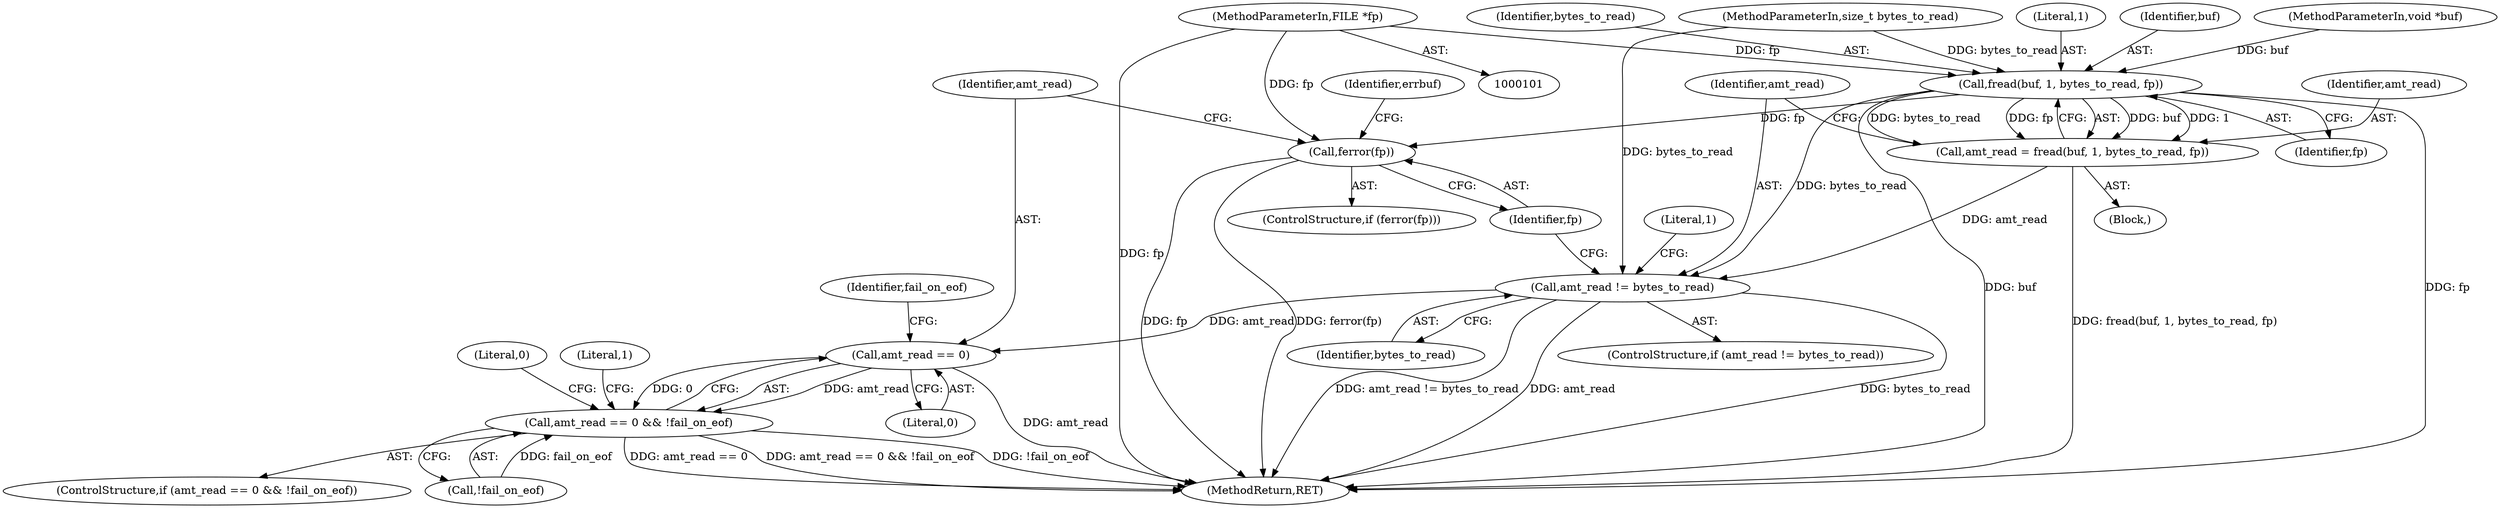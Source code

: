 digraph "0_libpcap_87d6bef033062f969e70fa40c43dfd945d5a20ab_0@pointer" {
"1000102" [label="(MethodParameterIn,FILE *fp)"];
"1000111" [label="(Call,fread(buf, 1, bytes_to_read, fp))"];
"1000109" [label="(Call,amt_read = fread(buf, 1, bytes_to_read, fp))"];
"1000117" [label="(Call,amt_read != bytes_to_read)"];
"1000134" [label="(Call,amt_read == 0)"];
"1000133" [label="(Call,amt_read == 0 && !fail_on_eof)"];
"1000122" [label="(Call,ferror(fp))"];
"1000116" [label="(ControlStructure,if (amt_read != bytes_to_read))"];
"1000109" [label="(Call,amt_read = fread(buf, 1, bytes_to_read, fp))"];
"1000111" [label="(Call,fread(buf, 1, bytes_to_read, fp))"];
"1000117" [label="(Call,amt_read != bytes_to_read)"];
"1000102" [label="(MethodParameterIn,FILE *fp)"];
"1000138" [label="(Identifier,fail_on_eof)"];
"1000145" [label="(Literal,1)"];
"1000114" [label="(Identifier,bytes_to_read)"];
"1000136" [label="(Literal,0)"];
"1000115" [label="(Identifier,fp)"];
"1000110" [label="(Identifier,amt_read)"];
"1000119" [label="(Identifier,bytes_to_read)"];
"1000133" [label="(Call,amt_read == 0 && !fail_on_eof)"];
"1000113" [label="(Literal,1)"];
"1000118" [label="(Identifier,amt_read)"];
"1000135" [label="(Identifier,amt_read)"];
"1000123" [label="(Identifier,fp)"];
"1000137" [label="(Call,!fail_on_eof)"];
"1000112" [label="(Identifier,buf)"];
"1000107" [label="(Block,)"];
"1000134" [label="(Call,amt_read == 0)"];
"1000121" [label="(ControlStructure,if (ferror(fp)))"];
"1000122" [label="(Call,ferror(fp))"];
"1000103" [label="(MethodParameterIn,void *buf)"];
"1000143" [label="(Literal,1)"];
"1000146" [label="(MethodReturn,RET)"];
"1000104" [label="(MethodParameterIn,size_t bytes_to_read)"];
"1000132" [label="(ControlStructure,if (amt_read == 0 && !fail_on_eof))"];
"1000126" [label="(Identifier,errbuf)"];
"1000140" [label="(Literal,0)"];
"1000102" -> "1000101"  [label="AST: "];
"1000102" -> "1000146"  [label="DDG: fp"];
"1000102" -> "1000111"  [label="DDG: fp"];
"1000102" -> "1000122"  [label="DDG: fp"];
"1000111" -> "1000109"  [label="AST: "];
"1000111" -> "1000115"  [label="CFG: "];
"1000112" -> "1000111"  [label="AST: "];
"1000113" -> "1000111"  [label="AST: "];
"1000114" -> "1000111"  [label="AST: "];
"1000115" -> "1000111"  [label="AST: "];
"1000109" -> "1000111"  [label="CFG: "];
"1000111" -> "1000146"  [label="DDG: fp"];
"1000111" -> "1000146"  [label="DDG: buf"];
"1000111" -> "1000109"  [label="DDG: buf"];
"1000111" -> "1000109"  [label="DDG: 1"];
"1000111" -> "1000109"  [label="DDG: bytes_to_read"];
"1000111" -> "1000109"  [label="DDG: fp"];
"1000103" -> "1000111"  [label="DDG: buf"];
"1000104" -> "1000111"  [label="DDG: bytes_to_read"];
"1000111" -> "1000117"  [label="DDG: bytes_to_read"];
"1000111" -> "1000122"  [label="DDG: fp"];
"1000109" -> "1000107"  [label="AST: "];
"1000110" -> "1000109"  [label="AST: "];
"1000118" -> "1000109"  [label="CFG: "];
"1000109" -> "1000146"  [label="DDG: fread(buf, 1, bytes_to_read, fp)"];
"1000109" -> "1000117"  [label="DDG: amt_read"];
"1000117" -> "1000116"  [label="AST: "];
"1000117" -> "1000119"  [label="CFG: "];
"1000118" -> "1000117"  [label="AST: "];
"1000119" -> "1000117"  [label="AST: "];
"1000123" -> "1000117"  [label="CFG: "];
"1000145" -> "1000117"  [label="CFG: "];
"1000117" -> "1000146"  [label="DDG: amt_read != bytes_to_read"];
"1000117" -> "1000146"  [label="DDG: amt_read"];
"1000117" -> "1000146"  [label="DDG: bytes_to_read"];
"1000104" -> "1000117"  [label="DDG: bytes_to_read"];
"1000117" -> "1000134"  [label="DDG: amt_read"];
"1000134" -> "1000133"  [label="AST: "];
"1000134" -> "1000136"  [label="CFG: "];
"1000135" -> "1000134"  [label="AST: "];
"1000136" -> "1000134"  [label="AST: "];
"1000138" -> "1000134"  [label="CFG: "];
"1000133" -> "1000134"  [label="CFG: "];
"1000134" -> "1000146"  [label="DDG: amt_read"];
"1000134" -> "1000133"  [label="DDG: amt_read"];
"1000134" -> "1000133"  [label="DDG: 0"];
"1000133" -> "1000132"  [label="AST: "];
"1000133" -> "1000137"  [label="CFG: "];
"1000137" -> "1000133"  [label="AST: "];
"1000140" -> "1000133"  [label="CFG: "];
"1000143" -> "1000133"  [label="CFG: "];
"1000133" -> "1000146"  [label="DDG: amt_read == 0"];
"1000133" -> "1000146"  [label="DDG: amt_read == 0 && !fail_on_eof"];
"1000133" -> "1000146"  [label="DDG: !fail_on_eof"];
"1000137" -> "1000133"  [label="DDG: fail_on_eof"];
"1000122" -> "1000121"  [label="AST: "];
"1000122" -> "1000123"  [label="CFG: "];
"1000123" -> "1000122"  [label="AST: "];
"1000126" -> "1000122"  [label="CFG: "];
"1000135" -> "1000122"  [label="CFG: "];
"1000122" -> "1000146"  [label="DDG: fp"];
"1000122" -> "1000146"  [label="DDG: ferror(fp)"];
}
